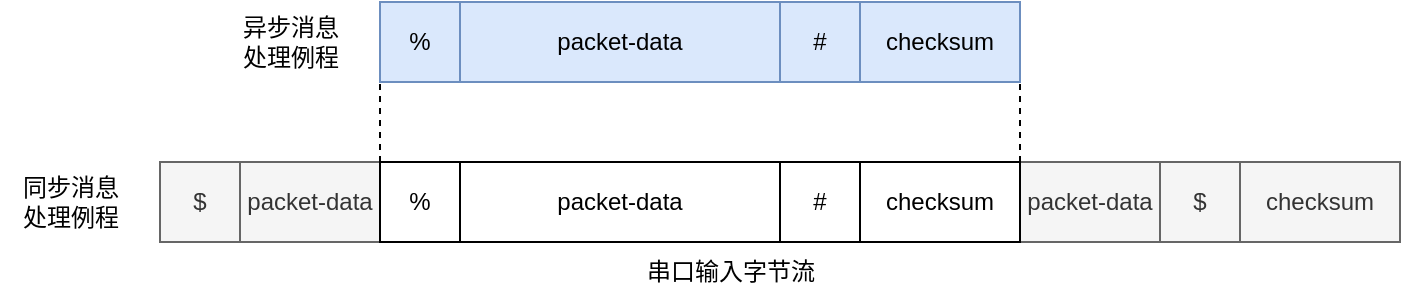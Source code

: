<mxfile version="21.0.7" type="device"><diagram id="SBUO7ec7HsfkX58DpPuA" name="Page-1"><mxGraphModel dx="809" dy="593" grid="0" gridSize="10" guides="1" tooltips="1" connect="1" arrows="1" fold="1" page="1" pageScale="1" pageWidth="827" pageHeight="1169" math="0" shadow="0"><root><mxCell id="0"/><mxCell id="1" parent="0"/><mxCell id="_k2L0CZBvBRAS07pMVXY-1" value="%" style="rounded=0;whiteSpace=wrap;html=1;fillColor=#dae8fc;strokeColor=#6c8ebf;" vertex="1" parent="1"><mxGeometry x="200" y="560" width="40" height="40" as="geometry"/></mxCell><mxCell id="_k2L0CZBvBRAS07pMVXY-2" value="packet-data" style="rounded=0;whiteSpace=wrap;html=1;fillColor=#dae8fc;strokeColor=#6c8ebf;" vertex="1" parent="1"><mxGeometry x="240" y="560" width="160" height="40" as="geometry"/></mxCell><mxCell id="_k2L0CZBvBRAS07pMVXY-3" value="#" style="whiteSpace=wrap;html=1;fillColor=#dae8fc;strokeColor=#6c8ebf;" vertex="1" parent="1"><mxGeometry x="400" y="560" width="40" height="40" as="geometry"/></mxCell><mxCell id="_k2L0CZBvBRAS07pMVXY-4" value="checksum" style="whiteSpace=wrap;html=1;fillColor=#dae8fc;strokeColor=#6c8ebf;" vertex="1" parent="1"><mxGeometry x="440" y="560" width="80" height="40" as="geometry"/></mxCell><mxCell id="_k2L0CZBvBRAS07pMVXY-5" value="$" style="rounded=0;whiteSpace=wrap;html=1;fillColor=#f5f5f5;fontColor=#333333;strokeColor=#666666;" vertex="1" parent="1"><mxGeometry x="90" y="640" width="40" height="40" as="geometry"/></mxCell><mxCell id="_k2L0CZBvBRAS07pMVXY-6" value="packet-data" style="rounded=0;whiteSpace=wrap;html=1;fillColor=#f5f5f5;fontColor=#333333;strokeColor=#666666;" vertex="1" parent="1"><mxGeometry x="130" y="640" width="70" height="40" as="geometry"/></mxCell><mxCell id="_k2L0CZBvBRAS07pMVXY-10" value="packet-data" style="rounded=0;whiteSpace=wrap;html=1;fillColor=#f5f5f5;fontColor=#333333;strokeColor=#666666;" vertex="1" parent="1"><mxGeometry x="520" y="640" width="70" height="40" as="geometry"/></mxCell><mxCell id="_k2L0CZBvBRAS07pMVXY-11" value="$" style="whiteSpace=wrap;html=1;fillColor=#f5f5f5;fontColor=#333333;strokeColor=#666666;" vertex="1" parent="1"><mxGeometry x="590" y="640" width="40" height="40" as="geometry"/></mxCell><mxCell id="_k2L0CZBvBRAS07pMVXY-12" value="checksum" style="whiteSpace=wrap;html=1;fillColor=#f5f5f5;fontColor=#333333;strokeColor=#666666;" vertex="1" parent="1"><mxGeometry x="630" y="640" width="80" height="40" as="geometry"/></mxCell><mxCell id="_k2L0CZBvBRAS07pMVXY-25" value="%" style="rounded=0;whiteSpace=wrap;html=1;" vertex="1" parent="1"><mxGeometry x="200" y="640" width="40" height="40" as="geometry"/></mxCell><mxCell id="_k2L0CZBvBRAS07pMVXY-26" value="packet-data" style="rounded=0;whiteSpace=wrap;html=1;" vertex="1" parent="1"><mxGeometry x="240" y="640" width="160" height="40" as="geometry"/></mxCell><mxCell id="_k2L0CZBvBRAS07pMVXY-27" value="#" style="whiteSpace=wrap;html=1;" vertex="1" parent="1"><mxGeometry x="400" y="640" width="40" height="40" as="geometry"/></mxCell><mxCell id="_k2L0CZBvBRAS07pMVXY-28" value="checksum" style="whiteSpace=wrap;html=1;" vertex="1" parent="1"><mxGeometry x="440" y="640" width="80" height="40" as="geometry"/></mxCell><mxCell id="_k2L0CZBvBRAS07pMVXY-30" value="" style="endArrow=none;dashed=1;html=1;rounded=0;exitX=0;exitY=0;exitDx=0;exitDy=0;entryX=0;entryY=1;entryDx=0;entryDy=0;" edge="1" parent="1" source="_k2L0CZBvBRAS07pMVXY-25" target="_k2L0CZBvBRAS07pMVXY-1"><mxGeometry width="50" height="50" relative="1" as="geometry"><mxPoint x="110" y="640" as="sourcePoint"/><mxPoint x="160" y="590" as="targetPoint"/></mxGeometry></mxCell><mxCell id="_k2L0CZBvBRAS07pMVXY-31" value="" style="endArrow=none;dashed=1;html=1;rounded=0;exitX=1;exitY=0;exitDx=0;exitDy=0;entryX=1;entryY=1;entryDx=0;entryDy=0;" edge="1" parent="1" source="_k2L0CZBvBRAS07pMVXY-28" target="_k2L0CZBvBRAS07pMVXY-4"><mxGeometry width="50" height="50" relative="1" as="geometry"><mxPoint x="460" y="640" as="sourcePoint"/><mxPoint x="510" y="590" as="targetPoint"/></mxGeometry></mxCell><mxCell id="_k2L0CZBvBRAS07pMVXY-32" value="同步消息&lt;br&gt;处理例程" style="text;html=1;align=center;verticalAlign=middle;resizable=0;points=[];autosize=1;strokeColor=none;fillColor=none;" vertex="1" parent="1"><mxGeometry x="10" y="640" width="70" height="40" as="geometry"/></mxCell><mxCell id="_k2L0CZBvBRAS07pMVXY-33" value="异步消息&lt;br&gt;处理例程" style="text;html=1;align=center;verticalAlign=middle;resizable=0;points=[];autosize=1;strokeColor=none;fillColor=none;" vertex="1" parent="1"><mxGeometry x="120" y="560" width="70" height="40" as="geometry"/></mxCell><mxCell id="_k2L0CZBvBRAS07pMVXY-34" value="串口输入字节流" style="text;html=1;align=center;verticalAlign=middle;resizable=0;points=[];autosize=1;strokeColor=none;fillColor=none;" vertex="1" parent="1"><mxGeometry x="320" y="680" width="110" height="30" as="geometry"/></mxCell></root></mxGraphModel></diagram></mxfile>
